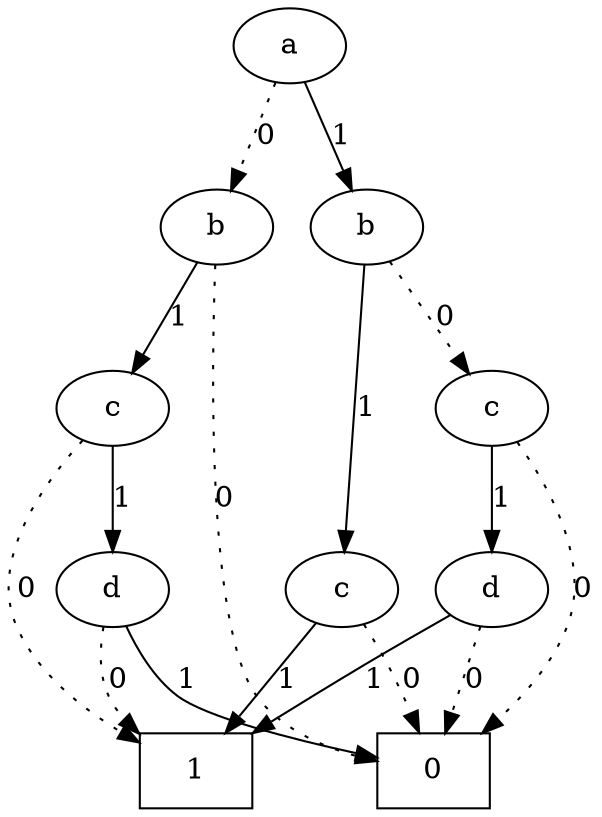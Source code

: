 digraph ROBDD {
	{rank=same 1}
	{rank=same 2}
	{rank=same 3}
	{rank=same 5}
	{rank=same 6}
	{rank=same 7}
	{rank=same 11}
	{rank=same 13}

	0 [label="0", shape=box];
	1 [label="a"];
	2 [label="b"];
	3 [label="b"];
	5 [label="c"];
	6 [label="c"];
	7 [label="c"];
	11 [label="d"];
	13 [label="d"];
	16 [label="1", shape=box];

	1 -> 2 [label="0", style=dotted]
	1 -> 3 [label="1", style=solid]
	2 -> 0 [label="0", style=dotted]
	2 -> 5 [label="1", style=solid]
	3 -> 6 [label="0", style=dotted]
	3 -> 7 [label="1", style=solid]
	5 -> 16 [label="0", style=dotted]
	5 -> 11 [label="1", style=solid]
	6 -> 0 [label="0", style=dotted]
	6 -> 13 [label="1", style=solid]
	7 -> 0 [label="0", style=dotted]
	7 -> 16 [label="1", style=solid]
	11 -> 16 [label="0", style=dotted]
	11 -> 0 [label="1", style=solid]
	13 -> 0 [label="0", style=dotted]
	13 -> 16 [label="1", style=solid]
}